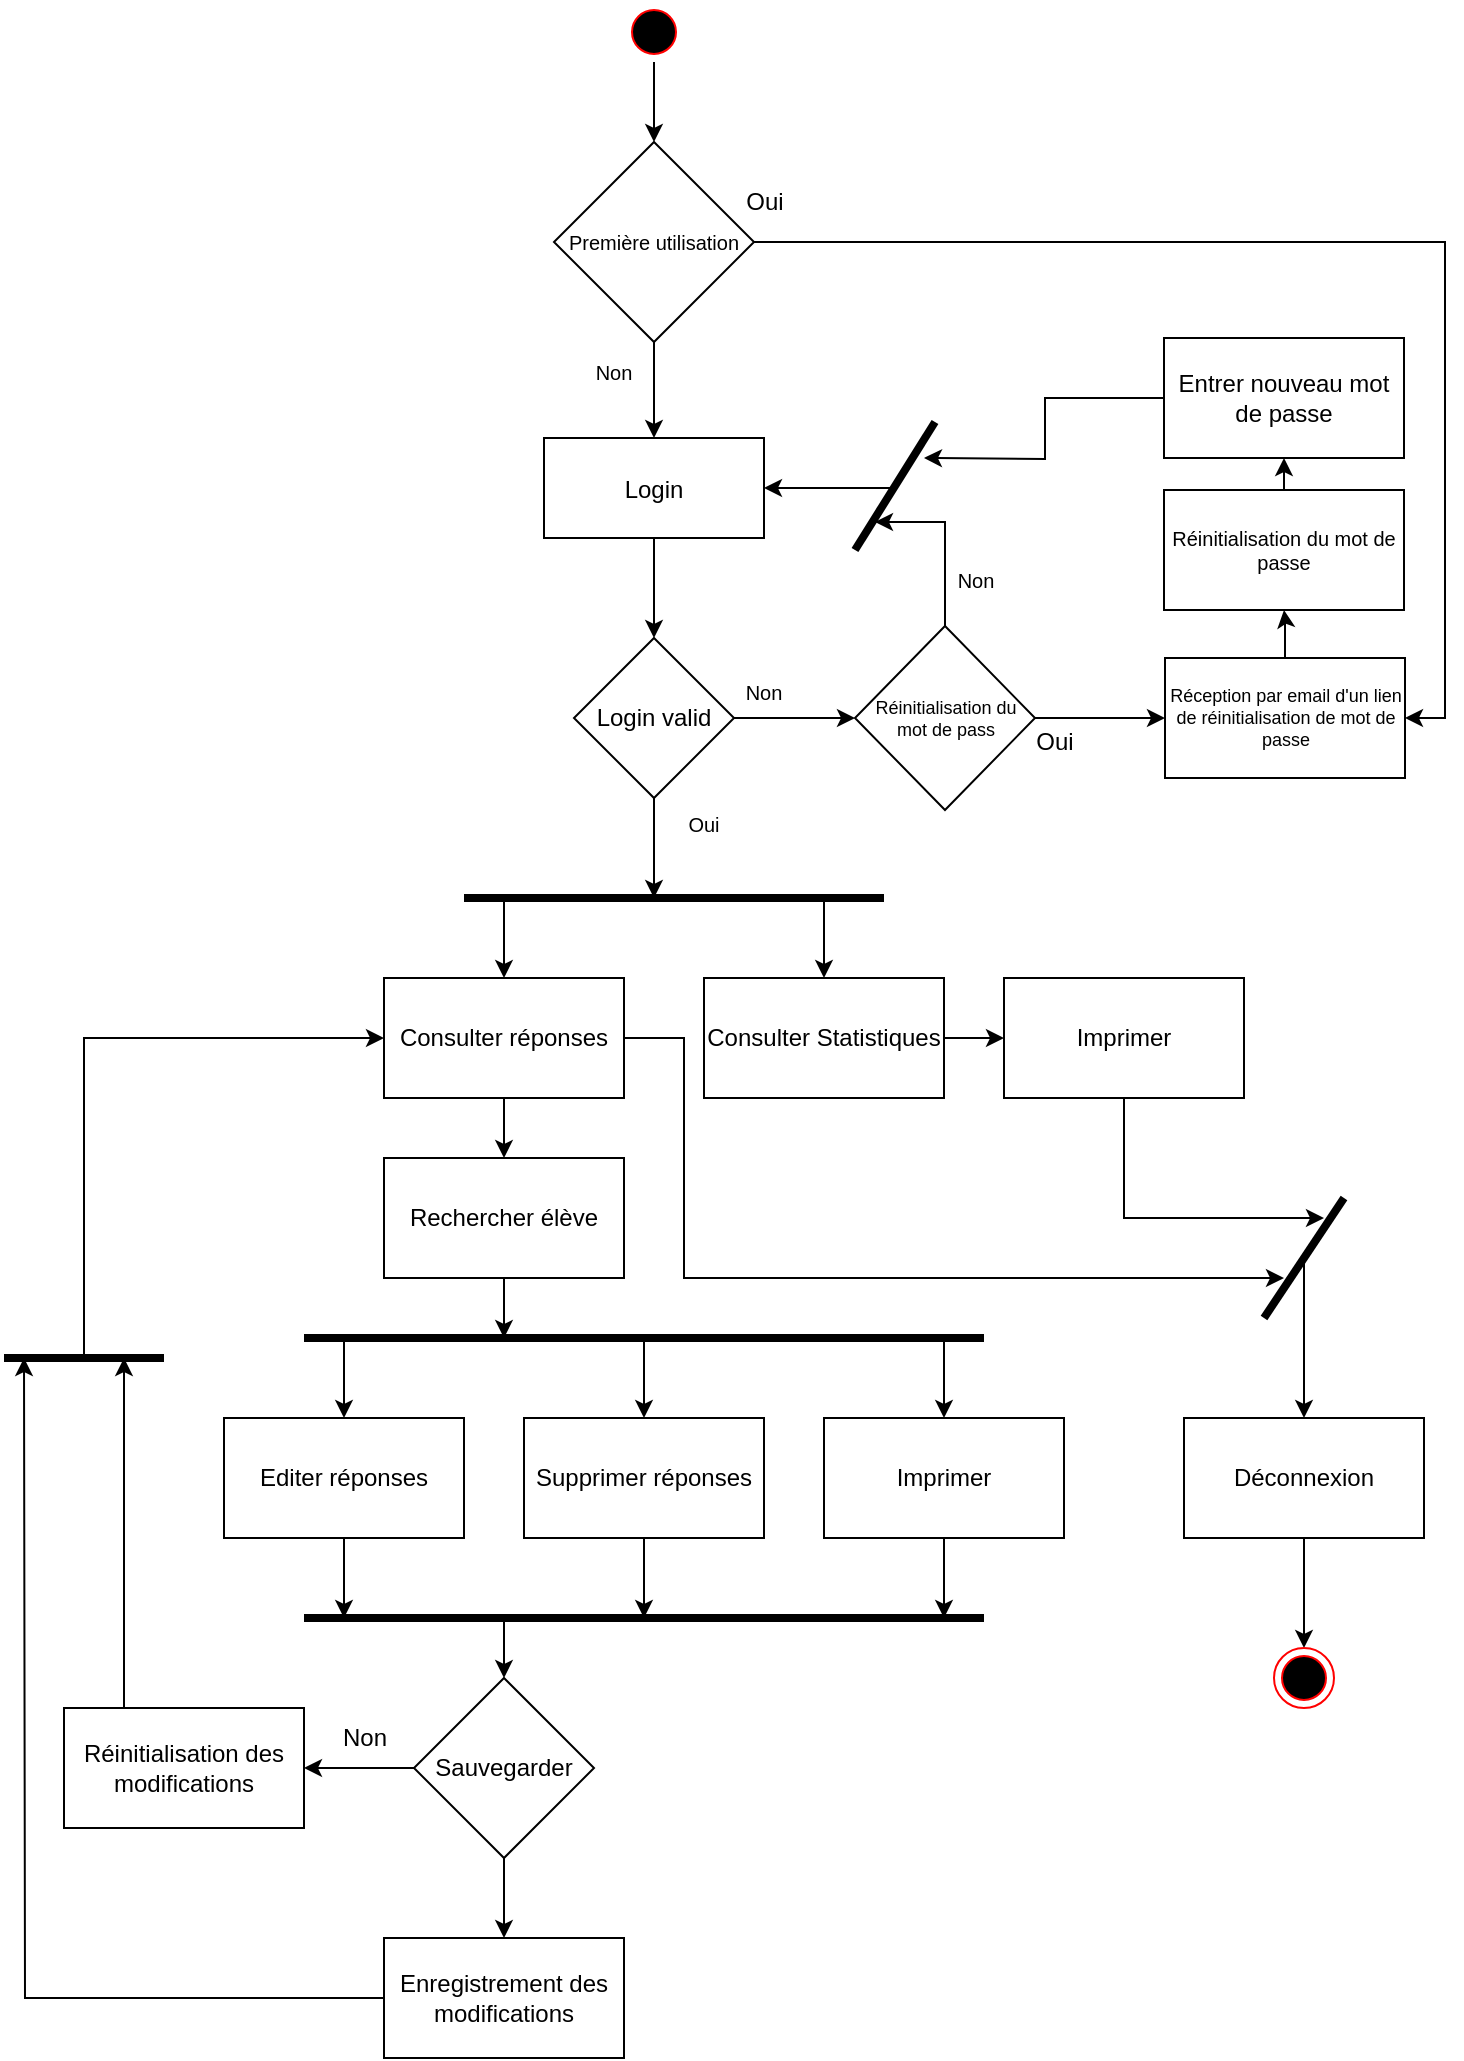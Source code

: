 <mxfile version="19.0.3" type="github">
  <diagram name="Page-1" id="e7e014a7-5840-1c2e-5031-d8a46d1fe8dd">
    <mxGraphModel dx="1337" dy="-284" grid="1" gridSize="10" guides="1" tooltips="1" connect="1" arrows="1" fold="1" page="1" pageScale="1" pageWidth="1169" pageHeight="826" background="none" math="0" shadow="0">
      <root>
        <mxCell id="0" />
        <mxCell id="1" parent="0" />
        <mxCell id="aiCcN-2ICW_fQ1aedBpy-14" style="edgeStyle=orthogonalEdgeStyle;rounded=0;orthogonalLoop=1;jettySize=auto;html=1;strokeWidth=1;" parent="1" source="MWQz74-mzpOBfi5y9opP-47" edge="1">
          <mxGeometry relative="1" as="geometry">
            <mxPoint x="435" y="2020" as="targetPoint" />
          </mxGeometry>
        </mxCell>
        <mxCell id="pIqOZxi5pflwb6cRRVeg-24" style="edgeStyle=orthogonalEdgeStyle;rounded=0;orthogonalLoop=1;jettySize=auto;html=1;entryX=0;entryY=0.5;entryDx=0;entryDy=0;" parent="1" source="MWQz74-mzpOBfi5y9opP-47" target="pIqOZxi5pflwb6cRRVeg-10" edge="1">
          <mxGeometry relative="1" as="geometry" />
        </mxCell>
        <mxCell id="MWQz74-mzpOBfi5y9opP-47" value="Login valid" style="rhombus;whiteSpace=wrap;html=1;fontColor=default;fillColor=none;" parent="1" vertex="1">
          <mxGeometry x="395" y="1890" width="80" height="80" as="geometry" />
        </mxCell>
        <mxCell id="MWQz74-mzpOBfi5y9opP-90" value="&lt;font style=&quot;font-size: 10px;&quot;&gt;Non&lt;/font&gt;" style="text;html=1;strokeColor=none;fillColor=none;align=center;verticalAlign=middle;whiteSpace=wrap;rounded=0;fontColor=default;" parent="1" vertex="1">
          <mxGeometry x="460" y="1902" width="60" height="30" as="geometry" />
        </mxCell>
        <mxCell id="MWQz74-mzpOBfi5y9opP-97" value="&lt;font style=&quot;font-size: 10px;&quot;&gt;Oui&lt;/font&gt;&lt;span style=&quot;color: rgba(0, 0, 0, 0); font-family: monospace; font-size: 0px; text-align: start;&quot;&gt;%3CmxGraphModel%3E%3Croot%3E%3CmxCell%20id%3D%220%22%2F%3E%3CmxCell%20id%3D%221%22%20parent%3D%220%22%2F%3E%3CmxCell%20id%3D%222%22%20value%3D%22%26lt%3Bfont%20style%3D%26quot%3Bfont-size%3A%2010px%3B%26quot%3B%26gt%3BNon%26lt%3B%2Ffont%26gt%3B%22%20style%3D%22text%3Bhtml%3D1%3BstrokeColor%3Dnone%3BfillColor%3Dnone%3Balign%3Dcenter%3BverticalAlign%3Dmiddle%3BwhiteSpace%3Dwrap%3Brounded%3D0%3BfontColor%3Ddefault%3B%22%20vertex%3D%221%22%20parent%3D%221%22%3E%3CmxGeometry%20x%3D%22320%22%20y%3D%22960%22%20width%3D%2260%22%20height%3D%2230%22%20as%3D%22geometry%22%2F%3E%3C%2FmxCell%3E%3C%2Froot%3E%3C%2FmxGraphModel%3E&lt;/span&gt;" style="text;html=1;strokeColor=none;fillColor=none;align=center;verticalAlign=middle;whiteSpace=wrap;rounded=0;fontColor=default;" parent="1" vertex="1">
          <mxGeometry x="430" y="1968" width="60" height="30" as="geometry" />
        </mxCell>
        <mxCell id="mw1B3DeKMrc1X_QG4Pau-20" style="edgeStyle=orthogonalEdgeStyle;rounded=0;orthogonalLoop=1;jettySize=auto;html=1;fontSize=10;strokeWidth=1;" edge="1" parent="1" source="aiCcN-2ICW_fQ1aedBpy-7">
          <mxGeometry relative="1" as="geometry">
            <mxPoint x="750" y="2210" as="targetPoint" />
            <Array as="points">
              <mxPoint x="450" y="2090" />
              <mxPoint x="450" y="2210" />
            </Array>
          </mxGeometry>
        </mxCell>
        <mxCell id="aiCcN-2ICW_fQ1aedBpy-7" value="Consulter réponses" style="rounded=0;whiteSpace=wrap;html=1;fillColor=none;" parent="1" vertex="1">
          <mxGeometry x="300" y="2060" width="120" height="60" as="geometry" />
        </mxCell>
        <mxCell id="aiCcN-2ICW_fQ1aedBpy-23" style="edgeStyle=orthogonalEdgeStyle;rounded=0;orthogonalLoop=1;jettySize=auto;html=1;strokeWidth=1;" parent="1" source="aiCcN-2ICW_fQ1aedBpy-9" edge="1">
          <mxGeometry relative="1" as="geometry">
            <mxPoint x="360" y="2240" as="targetPoint" />
          </mxGeometry>
        </mxCell>
        <mxCell id="aiCcN-2ICW_fQ1aedBpy-9" value="Rechercher élève" style="rounded=0;whiteSpace=wrap;html=1;fillColor=none;" parent="1" vertex="1">
          <mxGeometry x="300" y="2150" width="120" height="60" as="geometry" />
        </mxCell>
        <mxCell id="aiCcN-2ICW_fQ1aedBpy-12" value="" style="endArrow=none;html=1;rounded=0;strokeWidth=4;" parent="1" edge="1">
          <mxGeometry width="50" height="50" relative="1" as="geometry">
            <mxPoint x="340" y="2020" as="sourcePoint" />
            <mxPoint x="550" y="2020" as="targetPoint" />
          </mxGeometry>
        </mxCell>
        <mxCell id="7" value="Login" style="fillColor=none;" parent="1" vertex="1">
          <mxGeometry x="380" y="1790" width="110" height="50" as="geometry" />
        </mxCell>
        <mxCell id="MWQz74-mzpOBfi5y9opP-49" style="edgeStyle=orthogonalEdgeStyle;rounded=0;orthogonalLoop=1;jettySize=auto;html=1;entryX=0.5;entryY=0;entryDx=0;entryDy=0;fontColor=default;" parent="1" source="7" target="MWQz74-mzpOBfi5y9opP-47" edge="1">
          <mxGeometry relative="1" as="geometry" />
        </mxCell>
        <mxCell id="mw1B3DeKMrc1X_QG4Pau-16" style="edgeStyle=orthogonalEdgeStyle;rounded=0;orthogonalLoop=1;jettySize=auto;html=1;fontSize=10;strokeWidth=1;" edge="1" parent="1" source="aiCcN-2ICW_fQ1aedBpy-13">
          <mxGeometry relative="1" as="geometry">
            <mxPoint x="280" y="2380" as="targetPoint" />
          </mxGeometry>
        </mxCell>
        <mxCell id="aiCcN-2ICW_fQ1aedBpy-13" value="Editer réponses" style="rounded=0;whiteSpace=wrap;html=1;fillColor=none;" parent="1" vertex="1">
          <mxGeometry x="220" y="2280" width="120" height="60" as="geometry" />
        </mxCell>
        <mxCell id="mw1B3DeKMrc1X_QG4Pau-18" style="edgeStyle=orthogonalEdgeStyle;rounded=0;orthogonalLoop=1;jettySize=auto;html=1;entryX=0;entryY=0.5;entryDx=0;entryDy=0;fontSize=10;strokeWidth=1;" edge="1" parent="1" source="aiCcN-2ICW_fQ1aedBpy-15" target="mw1B3DeKMrc1X_QG4Pau-17">
          <mxGeometry relative="1" as="geometry" />
        </mxCell>
        <mxCell id="aiCcN-2ICW_fQ1aedBpy-15" value="Consulter Statistiques" style="rounded=0;whiteSpace=wrap;html=1;fillColor=none;" parent="1" vertex="1">
          <mxGeometry x="460" y="2060" width="120" height="60" as="geometry" />
        </mxCell>
        <mxCell id="aiCcN-2ICW_fQ1aedBpy-16" value="" style="endArrow=classic;html=1;rounded=0;strokeWidth=1;entryX=0.5;entryY=0;entryDx=0;entryDy=0;" parent="1" target="aiCcN-2ICW_fQ1aedBpy-7" edge="1">
          <mxGeometry width="50" height="50" relative="1" as="geometry">
            <mxPoint x="360" y="2020" as="sourcePoint" />
            <mxPoint x="700" y="2070" as="targetPoint" />
          </mxGeometry>
        </mxCell>
        <mxCell id="aiCcN-2ICW_fQ1aedBpy-17" value="" style="endArrow=classic;html=1;rounded=0;strokeWidth=1;entryX=0.5;entryY=0;entryDx=0;entryDy=0;" parent="1" target="aiCcN-2ICW_fQ1aedBpy-15" edge="1">
          <mxGeometry width="50" height="50" relative="1" as="geometry">
            <mxPoint x="520" y="2020" as="sourcePoint" />
            <mxPoint x="370" y="2070" as="targetPoint" />
          </mxGeometry>
        </mxCell>
        <mxCell id="aiCcN-2ICW_fQ1aedBpy-18" value="" style="endArrow=none;html=1;rounded=0;strokeWidth=4;" parent="1" edge="1">
          <mxGeometry width="50" height="50" relative="1" as="geometry">
            <mxPoint x="260" y="2240" as="sourcePoint" />
            <mxPoint x="600" y="2240" as="targetPoint" />
          </mxGeometry>
        </mxCell>
        <mxCell id="aiCcN-2ICW_fQ1aedBpy-19" value="" style="endArrow=classic;html=1;rounded=0;strokeWidth=1;entryX=0.5;entryY=0;entryDx=0;entryDy=0;" parent="1" edge="1" target="aiCcN-2ICW_fQ1aedBpy-22">
          <mxGeometry width="50" height="50" relative="1" as="geometry">
            <mxPoint x="430" y="2240" as="sourcePoint" />
            <mxPoint x="410" y="2280" as="targetPoint" />
          </mxGeometry>
        </mxCell>
        <mxCell id="aiCcN-2ICW_fQ1aedBpy-21" value="" style="endArrow=classic;html=1;rounded=0;strokeWidth=1;exitX=0.5;exitY=1;exitDx=0;exitDy=0;" parent="1" source="aiCcN-2ICW_fQ1aedBpy-7" edge="1">
          <mxGeometry width="50" height="50" relative="1" as="geometry">
            <mxPoint x="650" y="2200" as="sourcePoint" />
            <mxPoint x="360" y="2150" as="targetPoint" />
          </mxGeometry>
        </mxCell>
        <mxCell id="mw1B3DeKMrc1X_QG4Pau-14" style="edgeStyle=orthogonalEdgeStyle;rounded=0;orthogonalLoop=1;jettySize=auto;html=1;fontSize=10;strokeWidth=1;" edge="1" parent="1" source="aiCcN-2ICW_fQ1aedBpy-22">
          <mxGeometry relative="1" as="geometry">
            <mxPoint x="430" y="2380" as="targetPoint" />
          </mxGeometry>
        </mxCell>
        <mxCell id="aiCcN-2ICW_fQ1aedBpy-22" value="Supprimer réponses" style="rounded=0;whiteSpace=wrap;html=1;fillColor=none;" parent="1" vertex="1">
          <mxGeometry x="370" y="2280" width="120" height="60" as="geometry" />
        </mxCell>
        <mxCell id="aiCcN-2ICW_fQ1aedBpy-24" value="" style="endArrow=none;html=1;rounded=0;strokeWidth=4;" parent="1" edge="1">
          <mxGeometry width="50" height="50" relative="1" as="geometry">
            <mxPoint x="260" y="2380" as="sourcePoint" />
            <mxPoint x="600" y="2380" as="targetPoint" />
          </mxGeometry>
        </mxCell>
        <mxCell id="aiCcN-2ICW_fQ1aedBpy-36" style="edgeStyle=orthogonalEdgeStyle;rounded=0;orthogonalLoop=1;jettySize=auto;html=1;entryX=1;entryY=0.5;entryDx=0;entryDy=0;strokeWidth=1;" parent="1" source="aiCcN-2ICW_fQ1aedBpy-28" target="aiCcN-2ICW_fQ1aedBpy-35" edge="1">
          <mxGeometry relative="1" as="geometry" />
        </mxCell>
        <mxCell id="aiCcN-2ICW_fQ1aedBpy-39" value="" style="edgeStyle=orthogonalEdgeStyle;rounded=0;orthogonalLoop=1;jettySize=auto;html=1;strokeWidth=1;" parent="1" source="aiCcN-2ICW_fQ1aedBpy-28" target="aiCcN-2ICW_fQ1aedBpy-38" edge="1">
          <mxGeometry relative="1" as="geometry" />
        </mxCell>
        <mxCell id="aiCcN-2ICW_fQ1aedBpy-28" value="Sauvegarder" style="rhombus;whiteSpace=wrap;html=1;fillColor=none;" parent="1" vertex="1">
          <mxGeometry x="315" y="2410" width="90" height="90" as="geometry" />
        </mxCell>
        <mxCell id="aiCcN-2ICW_fQ1aedBpy-29" value="" style="endArrow=classic;html=1;rounded=0;strokeWidth=1;entryX=0.5;entryY=0;entryDx=0;entryDy=0;" parent="1" target="aiCcN-2ICW_fQ1aedBpy-28" edge="1">
          <mxGeometry width="50" height="50" relative="1" as="geometry">
            <mxPoint x="360" y="2380" as="sourcePoint" />
            <mxPoint x="700" y="2400" as="targetPoint" />
          </mxGeometry>
        </mxCell>
        <mxCell id="aiCcN-2ICW_fQ1aedBpy-33" value="Non" style="text;html=1;align=center;verticalAlign=middle;resizable=0;points=[];autosize=1;strokeColor=none;fillColor=none;" parent="1" vertex="1">
          <mxGeometry x="270" y="2430" width="40" height="20" as="geometry" />
        </mxCell>
        <mxCell id="aiCcN-2ICW_fQ1aedBpy-42" style="edgeStyle=orthogonalEdgeStyle;rounded=0;orthogonalLoop=1;jettySize=auto;html=1;exitX=0.25;exitY=0;exitDx=0;exitDy=0;strokeWidth=1;" parent="1" source="aiCcN-2ICW_fQ1aedBpy-35" edge="1">
          <mxGeometry relative="1" as="geometry">
            <mxPoint x="170" y="2250" as="targetPoint" />
          </mxGeometry>
        </mxCell>
        <mxCell id="aiCcN-2ICW_fQ1aedBpy-35" value="Réinitialisation des modifications" style="rounded=0;whiteSpace=wrap;html=1;fillColor=none;" parent="1" vertex="1">
          <mxGeometry x="140" y="2425" width="120" height="60" as="geometry" />
        </mxCell>
        <mxCell id="aiCcN-2ICW_fQ1aedBpy-40" style="edgeStyle=orthogonalEdgeStyle;rounded=0;orthogonalLoop=1;jettySize=auto;html=1;strokeWidth=1;" parent="1" source="aiCcN-2ICW_fQ1aedBpy-38" edge="1">
          <mxGeometry relative="1" as="geometry">
            <mxPoint x="120" y="2250" as="targetPoint" />
          </mxGeometry>
        </mxCell>
        <mxCell id="aiCcN-2ICW_fQ1aedBpy-38" value="Enregistrement des modifications" style="whiteSpace=wrap;html=1;fillColor=none;strokeColor=rgb(0, 0, 0);fontColor=rgb(0, 0, 0);" parent="1" vertex="1">
          <mxGeometry x="300" y="2540" width="120" height="60" as="geometry" />
        </mxCell>
        <mxCell id="aiCcN-2ICW_fQ1aedBpy-41" value="" style="endArrow=none;html=1;rounded=0;strokeWidth=4;" parent="1" edge="1">
          <mxGeometry width="50" height="50" relative="1" as="geometry">
            <mxPoint x="110" y="2250" as="sourcePoint" />
            <mxPoint x="190" y="2250" as="targetPoint" />
          </mxGeometry>
        </mxCell>
        <mxCell id="aiCcN-2ICW_fQ1aedBpy-43" value="" style="endArrow=classic;html=1;rounded=0;strokeWidth=1;entryX=0;entryY=0.5;entryDx=0;entryDy=0;" parent="1" target="aiCcN-2ICW_fQ1aedBpy-7" edge="1">
          <mxGeometry width="50" height="50" relative="1" as="geometry">
            <mxPoint x="150" y="2250" as="sourcePoint" />
            <mxPoint x="700" y="2220" as="targetPoint" />
            <Array as="points">
              <mxPoint x="150" y="2090" />
            </Array>
          </mxGeometry>
        </mxCell>
        <mxCell id="aiCcN-2ICW_fQ1aedBpy-47" value="" style="endArrow=none;html=1;rounded=0;strokeWidth=4;" parent="1" edge="1">
          <mxGeometry width="50" height="50" relative="1" as="geometry">
            <mxPoint x="740" y="2230" as="sourcePoint" />
            <mxPoint x="780" y="2170" as="targetPoint" />
          </mxGeometry>
        </mxCell>
        <mxCell id="mw1B3DeKMrc1X_QG4Pau-10" style="edgeStyle=orthogonalEdgeStyle;rounded=0;orthogonalLoop=1;jettySize=auto;html=1;entryX=0.5;entryY=0;entryDx=0;entryDy=0;fontSize=10;" edge="1" parent="1" source="aiCcN-2ICW_fQ1aedBpy-48" target="aiCcN-2ICW_fQ1aedBpy-51">
          <mxGeometry relative="1" as="geometry" />
        </mxCell>
        <mxCell id="aiCcN-2ICW_fQ1aedBpy-48" value="Déconnexion" style="rounded=0;whiteSpace=wrap;html=1;fillColor=none;" parent="1" vertex="1">
          <mxGeometry x="700" y="2280" width="120" height="60" as="geometry" />
        </mxCell>
        <mxCell id="aiCcN-2ICW_fQ1aedBpy-51" value="" style="ellipse;html=1;shape=endState;fillColor=#000000;strokeColor=#ff0000;" parent="1" vertex="1">
          <mxGeometry x="745" y="2395" width="30" height="30" as="geometry" />
        </mxCell>
        <mxCell id="pIqOZxi5pflwb6cRRVeg-7" style="edgeStyle=orthogonalEdgeStyle;rounded=0;orthogonalLoop=1;jettySize=auto;html=1;entryX=0.5;entryY=0;entryDx=0;entryDy=0;fontSize=9;strokeWidth=1;" parent="1" source="pIqOZxi5pflwb6cRRVeg-8" target="pIqOZxi5pflwb6cRRVeg-21" edge="1">
          <mxGeometry relative="1" as="geometry" />
        </mxCell>
        <mxCell id="pIqOZxi5pflwb6cRRVeg-8" value="" style="ellipse;shape=startState;fillColor=#000000;strokeColor=#ff0000;" parent="1" vertex="1">
          <mxGeometry x="420" y="1572" width="30" height="30" as="geometry" />
        </mxCell>
        <mxCell id="pIqOZxi5pflwb6cRRVeg-9" style="edgeStyle=orthogonalEdgeStyle;rounded=0;orthogonalLoop=1;jettySize=auto;html=1;exitX=0.5;exitY=0;exitDx=0;exitDy=0;fontSize=9;strokeWidth=1;" parent="1" source="pIqOZxi5pflwb6cRRVeg-10" edge="1">
          <mxGeometry relative="1" as="geometry">
            <mxPoint x="545.5" y="1832" as="targetPoint" />
            <Array as="points">
              <mxPoint x="580.5" y="1832" />
            </Array>
          </mxGeometry>
        </mxCell>
        <mxCell id="pIqOZxi5pflwb6cRRVeg-25" style="edgeStyle=orthogonalEdgeStyle;rounded=0;orthogonalLoop=1;jettySize=auto;html=1;entryX=0;entryY=0.5;entryDx=0;entryDy=0;" parent="1" source="pIqOZxi5pflwb6cRRVeg-10" target="pIqOZxi5pflwb6cRRVeg-14" edge="1">
          <mxGeometry relative="1" as="geometry" />
        </mxCell>
        <mxCell id="pIqOZxi5pflwb6cRRVeg-10" value="Réinitialisation du mot de pass" style="rhombus;whiteSpace=wrap;html=1;fillColor=none;fontSize=9;" parent="1" vertex="1">
          <mxGeometry x="535.5" y="1884" width="90" height="92" as="geometry" />
        </mxCell>
        <mxCell id="pIqOZxi5pflwb6cRRVeg-11" value="&lt;font style=&quot;font-size: 10px;&quot;&gt;Non&lt;/font&gt;" style="text;html=1;strokeColor=none;fillColor=none;align=center;verticalAlign=middle;whiteSpace=wrap;rounded=0;fontColor=default;" parent="1" vertex="1">
          <mxGeometry x="565.5" y="1846" width="60" height="30" as="geometry" />
        </mxCell>
        <mxCell id="pIqOZxi5pflwb6cRRVeg-12" value="Oui" style="text;html=1;align=center;verticalAlign=middle;resizable=0;points=[];autosize=1;strokeColor=none;fillColor=none;" parent="1" vertex="1">
          <mxGeometry x="620" y="1932" width="30" height="20" as="geometry" />
        </mxCell>
        <mxCell id="pIqOZxi5pflwb6cRRVeg-13" value="" style="edgeStyle=orthogonalEdgeStyle;rounded=0;orthogonalLoop=1;jettySize=auto;html=1;fontSize=9;strokeWidth=1;" parent="1" source="pIqOZxi5pflwb6cRRVeg-14" target="pIqOZxi5pflwb6cRRVeg-18" edge="1">
          <mxGeometry relative="1" as="geometry" />
        </mxCell>
        <mxCell id="pIqOZxi5pflwb6cRRVeg-14" value="Réception par email d&#39;un lien de réinitialisation de mot de passe" style="whiteSpace=wrap;html=1;fontSize=9;fillColor=none;" parent="1" vertex="1">
          <mxGeometry x="690.5" y="1900" width="120" height="60" as="geometry" />
        </mxCell>
        <mxCell id="pIqOZxi5pflwb6cRRVeg-15" value="" style="endArrow=none;html=1;rounded=0;fontSize=9;strokeWidth=4;" parent="1" edge="1">
          <mxGeometry width="50" height="50" relative="1" as="geometry">
            <mxPoint x="535.5" y="1846" as="sourcePoint" />
            <mxPoint x="575.5" y="1782" as="targetPoint" />
          </mxGeometry>
        </mxCell>
        <mxCell id="pIqOZxi5pflwb6cRRVeg-16" value="" style="endArrow=classic;html=1;rounded=0;fontSize=9;strokeWidth=1;entryX=1;entryY=0.5;entryDx=0;entryDy=0;" parent="1" edge="1">
          <mxGeometry width="50" height="50" relative="1" as="geometry">
            <mxPoint x="555.5" y="1815" as="sourcePoint" />
            <mxPoint x="490" y="1815" as="targetPoint" />
          </mxGeometry>
        </mxCell>
        <mxCell id="mw1B3DeKMrc1X_QG4Pau-8" style="edgeStyle=orthogonalEdgeStyle;rounded=0;orthogonalLoop=1;jettySize=auto;html=1;exitX=0.5;exitY=0;exitDx=0;exitDy=0;entryX=0.5;entryY=1;entryDx=0;entryDy=0;fontSize=10;" edge="1" parent="1" source="pIqOZxi5pflwb6cRRVeg-18" target="mw1B3DeKMrc1X_QG4Pau-7">
          <mxGeometry relative="1" as="geometry" />
        </mxCell>
        <mxCell id="pIqOZxi5pflwb6cRRVeg-18" value="Réinitialisation du mot de passe" style="whiteSpace=wrap;html=1;fontSize=10;fillColor=none;" parent="1" vertex="1">
          <mxGeometry x="690" y="1816" width="120" height="60" as="geometry" />
        </mxCell>
        <mxCell id="pIqOZxi5pflwb6cRRVeg-19" style="edgeStyle=orthogonalEdgeStyle;rounded=0;orthogonalLoop=1;jettySize=auto;html=1;entryX=0.5;entryY=0;entryDx=0;entryDy=0;fontSize=9;strokeWidth=1;" parent="1" source="pIqOZxi5pflwb6cRRVeg-21" edge="1">
          <mxGeometry relative="1" as="geometry">
            <mxPoint x="435" y="1790" as="targetPoint" />
          </mxGeometry>
        </mxCell>
        <mxCell id="pIqOZxi5pflwb6cRRVeg-20" value="" style="edgeStyle=orthogonalEdgeStyle;rounded=0;orthogonalLoop=1;jettySize=auto;html=1;fontSize=9;strokeWidth=1;entryX=1;entryY=0.5;entryDx=0;entryDy=0;" parent="1" source="pIqOZxi5pflwb6cRRVeg-21" target="pIqOZxi5pflwb6cRRVeg-14" edge="1">
          <mxGeometry relative="1" as="geometry">
            <mxPoint x="555" y="1692" as="targetPoint" />
          </mxGeometry>
        </mxCell>
        <mxCell id="pIqOZxi5pflwb6cRRVeg-21" value="Première utilisation" style="rhombus;whiteSpace=wrap;html=1;fontSize=10;fillColor=none;" parent="1" vertex="1">
          <mxGeometry x="385" y="1642" width="100" height="100" as="geometry" />
        </mxCell>
        <mxCell id="pIqOZxi5pflwb6cRRVeg-22" value="&lt;font style=&quot;font-size: 10px;&quot;&gt;Non&lt;/font&gt;" style="text;html=1;strokeColor=none;fillColor=none;align=center;verticalAlign=middle;whiteSpace=wrap;rounded=0;fontColor=default;" parent="1" vertex="1">
          <mxGeometry x="385" y="1742" width="60" height="30" as="geometry" />
        </mxCell>
        <mxCell id="pIqOZxi5pflwb6cRRVeg-23" value="Oui" style="text;html=1;align=center;verticalAlign=middle;resizable=0;points=[];autosize=1;strokeColor=none;fillColor=none;" parent="1" vertex="1">
          <mxGeometry x="475" y="1662" width="30" height="20" as="geometry" />
        </mxCell>
        <mxCell id="mw1B3DeKMrc1X_QG4Pau-9" style="edgeStyle=orthogonalEdgeStyle;rounded=0;orthogonalLoop=1;jettySize=auto;html=1;fontSize=10;" edge="1" parent="1" source="mw1B3DeKMrc1X_QG4Pau-7">
          <mxGeometry relative="1" as="geometry">
            <mxPoint x="570" y="1800" as="targetPoint" />
          </mxGeometry>
        </mxCell>
        <mxCell id="mw1B3DeKMrc1X_QG4Pau-7" value="Entrer nouveau mot de passe" style="rounded=0;whiteSpace=wrap;html=1;fillColor=none;" vertex="1" parent="1">
          <mxGeometry x="690" y="1740" width="120" height="60" as="geometry" />
        </mxCell>
        <mxCell id="mw1B3DeKMrc1X_QG4Pau-12" style="edgeStyle=orthogonalEdgeStyle;rounded=0;orthogonalLoop=1;jettySize=auto;html=1;fontSize=10;" edge="1" parent="1" source="mw1B3DeKMrc1X_QG4Pau-11">
          <mxGeometry relative="1" as="geometry">
            <mxPoint x="580" y="2380" as="targetPoint" />
          </mxGeometry>
        </mxCell>
        <mxCell id="mw1B3DeKMrc1X_QG4Pau-11" value="Imprimer" style="rounded=0;whiteSpace=wrap;html=1;fontSize=12;fillColor=none;" vertex="1" parent="1">
          <mxGeometry x="520" y="2280" width="120" height="60" as="geometry" />
        </mxCell>
        <mxCell id="mw1B3DeKMrc1X_QG4Pau-13" value="" style="endArrow=classic;html=1;rounded=0;fontSize=10;strokeWidth=1;entryX=0.5;entryY=0;entryDx=0;entryDy=0;" edge="1" parent="1" target="mw1B3DeKMrc1X_QG4Pau-11">
          <mxGeometry width="50" height="50" relative="1" as="geometry">
            <mxPoint x="580" y="2240" as="sourcePoint" />
            <mxPoint x="610" y="2150" as="targetPoint" />
          </mxGeometry>
        </mxCell>
        <mxCell id="mw1B3DeKMrc1X_QG4Pau-15" value="" style="endArrow=classic;html=1;rounded=0;fontSize=10;strokeWidth=1;entryX=0.5;entryY=0;entryDx=0;entryDy=0;" edge="1" parent="1" target="aiCcN-2ICW_fQ1aedBpy-13">
          <mxGeometry width="50" height="50" relative="1" as="geometry">
            <mxPoint x="280" y="2240" as="sourcePoint" />
            <mxPoint x="610" y="2320" as="targetPoint" />
          </mxGeometry>
        </mxCell>
        <mxCell id="mw1B3DeKMrc1X_QG4Pau-19" style="edgeStyle=orthogonalEdgeStyle;rounded=0;orthogonalLoop=1;jettySize=auto;html=1;fontSize=10;strokeWidth=1;" edge="1" parent="1" source="mw1B3DeKMrc1X_QG4Pau-17">
          <mxGeometry relative="1" as="geometry">
            <mxPoint x="770" y="2180" as="targetPoint" />
            <Array as="points">
              <mxPoint x="670" y="2180" />
            </Array>
          </mxGeometry>
        </mxCell>
        <mxCell id="mw1B3DeKMrc1X_QG4Pau-17" value="Imprimer" style="rounded=0;whiteSpace=wrap;html=1;fontSize=12;fillColor=none;" vertex="1" parent="1">
          <mxGeometry x="610" y="2060" width="120" height="60" as="geometry" />
        </mxCell>
        <mxCell id="mw1B3DeKMrc1X_QG4Pau-21" value="" style="endArrow=classic;html=1;rounded=0;fontSize=10;strokeWidth=1;entryX=0.5;entryY=0;entryDx=0;entryDy=0;" edge="1" parent="1" target="aiCcN-2ICW_fQ1aedBpy-48">
          <mxGeometry width="50" height="50" relative="1" as="geometry">
            <mxPoint x="760" y="2200" as="sourcePoint" />
            <mxPoint x="610" y="2150" as="targetPoint" />
          </mxGeometry>
        </mxCell>
      </root>
    </mxGraphModel>
  </diagram>
</mxfile>
